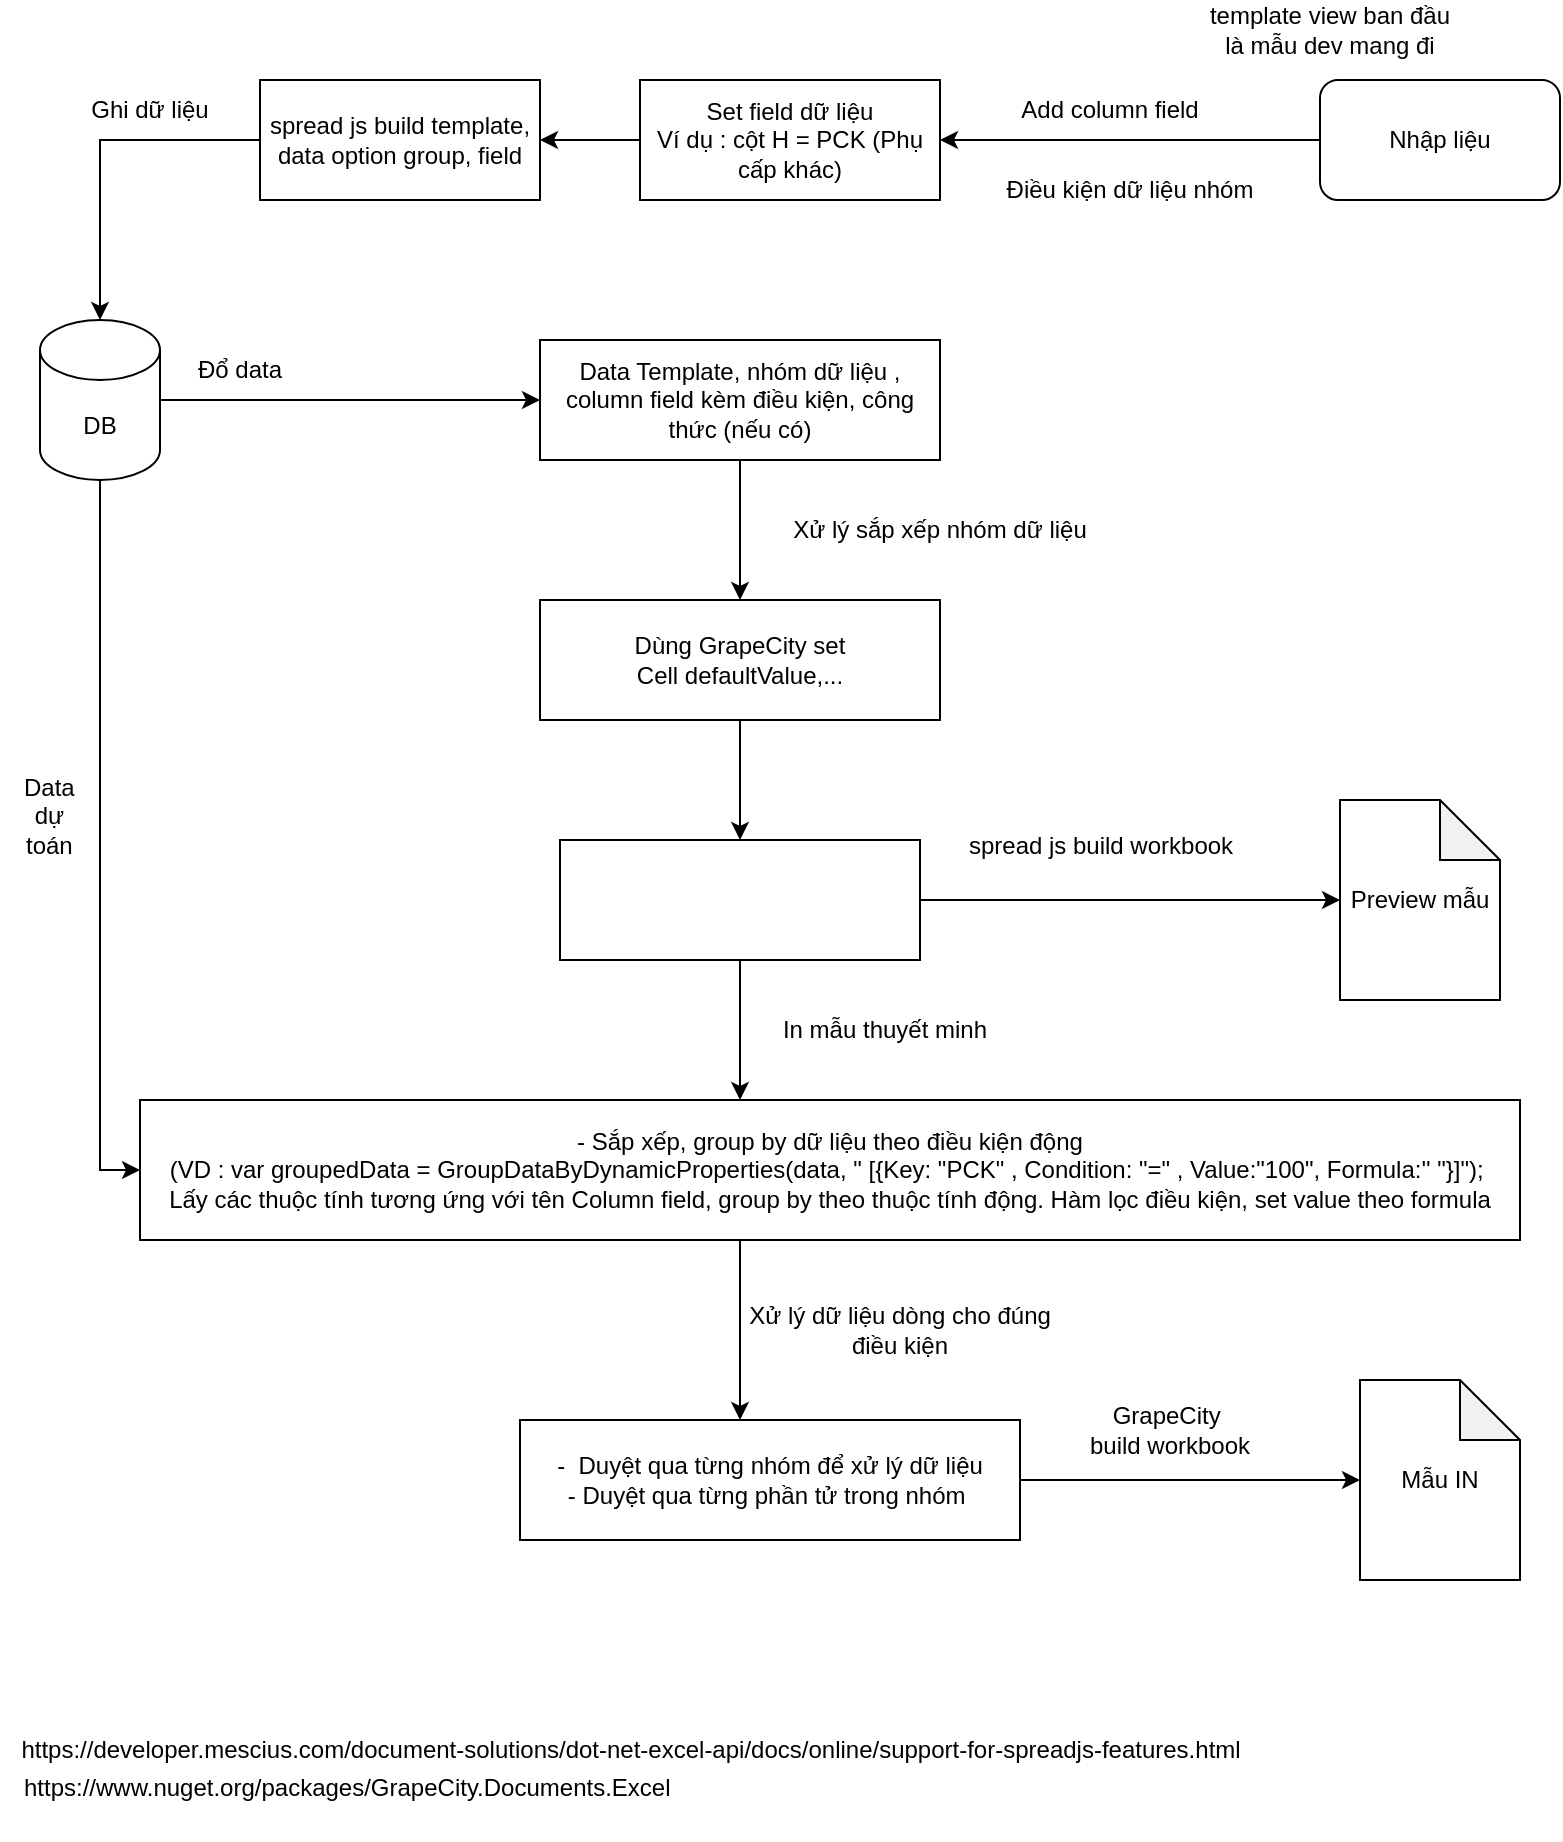 <mxfile version="23.1.1" type="google">
  <diagram name="default_value" id="boZ27yTkVJQ9ecHUJxUO">
    <mxGraphModel grid="1" page="1" gridSize="10" guides="1" tooltips="1" connect="1" arrows="1" fold="1" pageScale="1" pageWidth="850" pageHeight="1100" math="0" shadow="0">
      <root>
        <mxCell id="0" />
        <mxCell id="1" parent="0" />
        <mxCell id="_RSpMfg2K95tXH5mqV2U-3" value="" style="edgeStyle=orthogonalEdgeStyle;rounded=0;orthogonalLoop=1;jettySize=auto;html=1;" edge="1" parent="1" source="JRdJJvKPd-5Q0LVfvCK3-1" target="_RSpMfg2K95tXH5mqV2U-1">
          <mxGeometry relative="1" as="geometry" />
        </mxCell>
        <mxCell id="_RSpMfg2K95tXH5mqV2U-32" style="edgeStyle=orthogonalEdgeStyle;rounded=0;orthogonalLoop=1;jettySize=auto;html=1;exitX=0.5;exitY=1;exitDx=0;exitDy=0;exitPerimeter=0;entryX=0;entryY=0.5;entryDx=0;entryDy=0;" edge="1" parent="1" source="JRdJJvKPd-5Q0LVfvCK3-1" target="_RSpMfg2K95tXH5mqV2U-30">
          <mxGeometry relative="1" as="geometry" />
        </mxCell>
        <mxCell id="JRdJJvKPd-5Q0LVfvCK3-1" value="DB" style="shape=cylinder3;whiteSpace=wrap;html=1;boundedLbl=1;backgroundOutline=1;size=15;" vertex="1" parent="1">
          <mxGeometry x="40" y="200" width="60" height="80" as="geometry" />
        </mxCell>
        <mxCell id="_RSpMfg2K95tXH5mqV2U-4" value="" style="edgeStyle=orthogonalEdgeStyle;rounded=0;orthogonalLoop=1;jettySize=auto;html=1;" edge="1" parent="1" source="_RSpMfg2K95tXH5mqV2U-1" target="_RSpMfg2K95tXH5mqV2U-2">
          <mxGeometry relative="1" as="geometry" />
        </mxCell>
        <mxCell id="_RSpMfg2K95tXH5mqV2U-1" value="Data Template, nhóm dữ liệu , column field kèm điều kiện, công thức (nếu có)" style="rounded=0;whiteSpace=wrap;html=1;" vertex="1" parent="1">
          <mxGeometry x="290" y="210" width="200" height="60" as="geometry" />
        </mxCell>
        <mxCell id="_RSpMfg2K95tXH5mqV2U-10" value="" style="edgeStyle=orthogonalEdgeStyle;rounded=0;orthogonalLoop=1;jettySize=auto;html=1;" edge="1" parent="1" source="_RSpMfg2K95tXH5mqV2U-2" target="_RSpMfg2K95tXH5mqV2U-9">
          <mxGeometry relative="1" as="geometry" />
        </mxCell>
        <mxCell id="_RSpMfg2K95tXH5mqV2U-2" value="Dùng GrapeCity set Cell&amp;nbsp;defaultValue,..." style="rounded=0;whiteSpace=wrap;html=1;" vertex="1" parent="1">
          <mxGeometry x="290" y="340" width="200" height="60" as="geometry" />
        </mxCell>
        <mxCell id="_RSpMfg2K95tXH5mqV2U-6" value="Đổ data" style="text;html=1;strokeColor=none;fillColor=none;align=center;verticalAlign=middle;whiteSpace=wrap;rounded=0;" vertex="1" parent="1">
          <mxGeometry x="110" y="210" width="60" height="30" as="geometry" />
        </mxCell>
        <mxCell id="_RSpMfg2K95tXH5mqV2U-8" value="Xử lý sắp xếp nhóm dữ liệu" style="text;html=1;strokeColor=none;fillColor=none;align=center;verticalAlign=middle;whiteSpace=wrap;rounded=0;" vertex="1" parent="1">
          <mxGeometry x="410" y="290" width="160" height="30" as="geometry" />
        </mxCell>
        <mxCell id="_RSpMfg2K95tXH5mqV2U-31" value="" style="edgeStyle=orthogonalEdgeStyle;rounded=0;orthogonalLoop=1;jettySize=auto;html=1;" edge="1" parent="1" source="_RSpMfg2K95tXH5mqV2U-9" target="_RSpMfg2K95tXH5mqV2U-30">
          <mxGeometry relative="1" as="geometry">
            <Array as="points">
              <mxPoint x="390" y="560" />
              <mxPoint x="390" y="560" />
            </Array>
          </mxGeometry>
        </mxCell>
        <mxCell id="_RSpMfg2K95tXH5mqV2U-9" value="" style="whiteSpace=wrap;html=1;rounded=0;" vertex="1" parent="1">
          <mxGeometry x="300" y="460" width="180" height="60" as="geometry" />
        </mxCell>
        <mxCell id="_RSpMfg2K95tXH5mqV2U-24" style="edgeStyle=orthogonalEdgeStyle;rounded=0;orthogonalLoop=1;jettySize=auto;html=1;entryX=1;entryY=0.5;entryDx=0;entryDy=0;" edge="1" parent="1" source="_RSpMfg2K95tXH5mqV2U-11" target="_RSpMfg2K95tXH5mqV2U-21">
          <mxGeometry relative="1" as="geometry" />
        </mxCell>
        <mxCell id="_RSpMfg2K95tXH5mqV2U-11" value="Nhập liệu" style="rounded=1;whiteSpace=wrap;html=1;" vertex="1" parent="1">
          <mxGeometry x="680" y="80" width="120" height="60" as="geometry" />
        </mxCell>
        <mxCell id="_RSpMfg2K95tXH5mqV2U-12" value="spread js build template, data option group, field" style="rounded=0;whiteSpace=wrap;html=1;" vertex="1" parent="1">
          <mxGeometry x="150" y="80" width="140" height="60" as="geometry" />
        </mxCell>
        <mxCell id="_RSpMfg2K95tXH5mqV2U-14" value="Add column field" style="text;html=1;strokeColor=none;fillColor=none;align=center;verticalAlign=middle;whiteSpace=wrap;rounded=0;" vertex="1" parent="1">
          <mxGeometry x="525" y="80" width="100" height="30" as="geometry" />
        </mxCell>
        <mxCell id="_RSpMfg2K95tXH5mqV2U-15" value="Điều kiện dữ liệu nhóm" style="text;html=1;strokeColor=none;fillColor=none;align=center;verticalAlign=middle;whiteSpace=wrap;rounded=0;" vertex="1" parent="1">
          <mxGeometry x="520" y="120" width="130" height="30" as="geometry" />
        </mxCell>
        <mxCell id="_RSpMfg2K95tXH5mqV2U-16" style="edgeStyle=orthogonalEdgeStyle;rounded=0;orthogonalLoop=1;jettySize=auto;html=1;entryX=0.5;entryY=0;entryDx=0;entryDy=0;entryPerimeter=0;" edge="1" parent="1" source="_RSpMfg2K95tXH5mqV2U-12" target="JRdJJvKPd-5Q0LVfvCK3-1">
          <mxGeometry relative="1" as="geometry" />
        </mxCell>
        <mxCell id="_RSpMfg2K95tXH5mqV2U-17" value="template view ban đầu là mẫu dev mang đi" style="text;html=1;strokeColor=none;fillColor=none;align=center;verticalAlign=middle;whiteSpace=wrap;rounded=0;" vertex="1" parent="1">
          <mxGeometry x="620" y="40" width="130" height="30" as="geometry" />
        </mxCell>
        <mxCell id="_RSpMfg2K95tXH5mqV2U-18" value="Ghi dữ liệu" style="text;html=1;strokeColor=none;fillColor=none;align=center;verticalAlign=middle;whiteSpace=wrap;rounded=0;" vertex="1" parent="1">
          <mxGeometry x="60" y="80" width="70" height="30" as="geometry" />
        </mxCell>
        <mxCell id="_RSpMfg2K95tXH5mqV2U-25" value="" style="edgeStyle=orthogonalEdgeStyle;rounded=0;orthogonalLoop=1;jettySize=auto;html=1;" edge="1" parent="1" source="_RSpMfg2K95tXH5mqV2U-21" target="_RSpMfg2K95tXH5mqV2U-12">
          <mxGeometry relative="1" as="geometry" />
        </mxCell>
        <mxCell id="_RSpMfg2K95tXH5mqV2U-21" value="Set field dữ liệu&lt;br&gt;Ví dụ : cột H = PCK (Phụ cấp khác)" style="whiteSpace=wrap;html=1;rounded=0;" vertex="1" parent="1">
          <mxGeometry x="340" y="80" width="150" height="60" as="geometry" />
        </mxCell>
        <mxCell id="_RSpMfg2K95tXH5mqV2U-26" value="https://developer.mescius.com/document-solutions/dot-net-excel-api/docs/online/support-for-spreadjs-features.html" style="text;html=1;align=center;verticalAlign=middle;resizable=0;points=[];autosize=1;strokeColor=none;fillColor=none;" vertex="1" parent="1">
          <mxGeometry x="20" y="900" width="630" height="30" as="geometry" />
        </mxCell>
        <mxCell id="_RSpMfg2K95tXH5mqV2U-28" value="spread js build&amp;nbsp;workbook&lt;br&gt;&amp;nbsp;" style="text;html=1;align=center;verticalAlign=middle;resizable=0;points=[];autosize=1;strokeColor=none;fillColor=none;" vertex="1" parent="1">
          <mxGeometry x="490" y="450" width="160" height="40" as="geometry" />
        </mxCell>
        <mxCell id="_RSpMfg2K95tXH5mqV2U-36" value="" style="edgeStyle=orthogonalEdgeStyle;rounded=0;orthogonalLoop=1;jettySize=auto;html=1;" edge="1" parent="1" source="_RSpMfg2K95tXH5mqV2U-30" target="_RSpMfg2K95tXH5mqV2U-35">
          <mxGeometry relative="1" as="geometry">
            <Array as="points">
              <mxPoint x="390" y="670" />
              <mxPoint x="390" y="670" />
            </Array>
          </mxGeometry>
        </mxCell>
        <mxCell id="_RSpMfg2K95tXH5mqV2U-30" value="-&amp;nbsp;Sắp xếp, group by dữ liệu theo điều kiện động &lt;br&gt;(VD :&amp;nbsp;var groupedData = GroupDataByDynamicProperties(data, &quot; [{Key: &quot;PCK&quot; , Condition: &quot;=&quot; , Value:&quot;100&quot;, Formula:&#39;&#39; &quot;}]&quot;);&amp;nbsp;&lt;br&gt; Lấy các thuộc tính tương ứng với tên Column field, group by theo thuộc tính động. Hàm lọc điều kiện, set value theo formula" style="whiteSpace=wrap;html=1;rounded=0;" vertex="1" parent="1">
          <mxGeometry x="90" y="590" width="690" height="70" as="geometry" />
        </mxCell>
        <mxCell id="_RSpMfg2K95tXH5mqV2U-33" value="&lt;div style=&quot;text-align: center;&quot;&gt;&lt;span style=&quot;background-color: initial;&quot;&gt;Data dự toán&lt;/span&gt;&lt;/div&gt;" style="text;whiteSpace=wrap;html=1;" vertex="1" parent="1">
          <mxGeometry x="30" y="420" width="10" height="40" as="geometry" />
        </mxCell>
        <mxCell id="_RSpMfg2K95tXH5mqV2U-47" style="edgeStyle=orthogonalEdgeStyle;rounded=0;orthogonalLoop=1;jettySize=auto;html=1;exitX=1;exitY=0.5;exitDx=0;exitDy=0;" edge="1" parent="1" source="_RSpMfg2K95tXH5mqV2U-35" target="_RSpMfg2K95tXH5mqV2U-45">
          <mxGeometry relative="1" as="geometry" />
        </mxCell>
        <mxCell id="_RSpMfg2K95tXH5mqV2U-35" value="-&amp;nbsp; Duyệt qua từng nhóm để xử lý dữ liệu&lt;br&gt;-&amp;nbsp;Duyệt qua từng phần tử trong nhóm&amp;nbsp;" style="whiteSpace=wrap;html=1;rounded=0;" vertex="1" parent="1">
          <mxGeometry x="280" y="750" width="250" height="60" as="geometry" />
        </mxCell>
        <mxCell id="_RSpMfg2K95tXH5mqV2U-38" value="GrapeCity&amp;nbsp; build&amp;nbsp;workbook" style="text;html=1;strokeColor=none;fillColor=none;align=center;verticalAlign=middle;whiteSpace=wrap;rounded=0;" vertex="1" parent="1">
          <mxGeometry x="550" y="740" width="110" height="30" as="geometry" />
        </mxCell>
        <mxCell id="_RSpMfg2K95tXH5mqV2U-39" value="Xử lý dữ liệu dòng cho đúng điều kiện" style="text;html=1;strokeColor=none;fillColor=none;align=center;verticalAlign=middle;whiteSpace=wrap;rounded=0;" vertex="1" parent="1">
          <mxGeometry x="390" y="690" width="160" height="30" as="geometry" />
        </mxCell>
        <UserObject label="https://www.nuget.org/packages/GrapeCity.Documents.Excel" link="https://www.nuget.org/packages/GrapeCity.Documents.Excel" id="_RSpMfg2K95tXH5mqV2U-43">
          <mxCell style="text;whiteSpace=wrap;" vertex="1" parent="1">
            <mxGeometry x="30" y="920" width="360" height="40" as="geometry" />
          </mxCell>
        </UserObject>
        <mxCell id="_RSpMfg2K95tXH5mqV2U-45" value="Mẫu IN" style="shape=note;whiteSpace=wrap;html=1;backgroundOutline=1;darkOpacity=0.05;" vertex="1" parent="1">
          <mxGeometry x="700" y="730" width="80" height="100" as="geometry" />
        </mxCell>
        <mxCell id="_RSpMfg2K95tXH5mqV2U-48" value="Preview mẫu" style="shape=note;whiteSpace=wrap;html=1;backgroundOutline=1;darkOpacity=0.05;" vertex="1" parent="1">
          <mxGeometry x="690" y="440" width="80" height="100" as="geometry" />
        </mxCell>
        <mxCell id="_RSpMfg2K95tXH5mqV2U-50" style="edgeStyle=orthogonalEdgeStyle;rounded=0;orthogonalLoop=1;jettySize=auto;html=1;exitX=1;exitY=0.5;exitDx=0;exitDy=0;entryX=0;entryY=0.5;entryDx=0;entryDy=0;entryPerimeter=0;" edge="1" parent="1" source="_RSpMfg2K95tXH5mqV2U-9" target="_RSpMfg2K95tXH5mqV2U-48">
          <mxGeometry relative="1" as="geometry" />
        </mxCell>
        <mxCell id="_RSpMfg2K95tXH5mqV2U-51" value="In mẫu thuyết minh" style="text;html=1;strokeColor=none;fillColor=none;align=center;verticalAlign=middle;whiteSpace=wrap;rounded=0;" vertex="1" parent="1">
          <mxGeometry x="390" y="540" width="145" height="30" as="geometry" />
        </mxCell>
      </root>
    </mxGraphModel>
  </diagram>
</mxfile>
